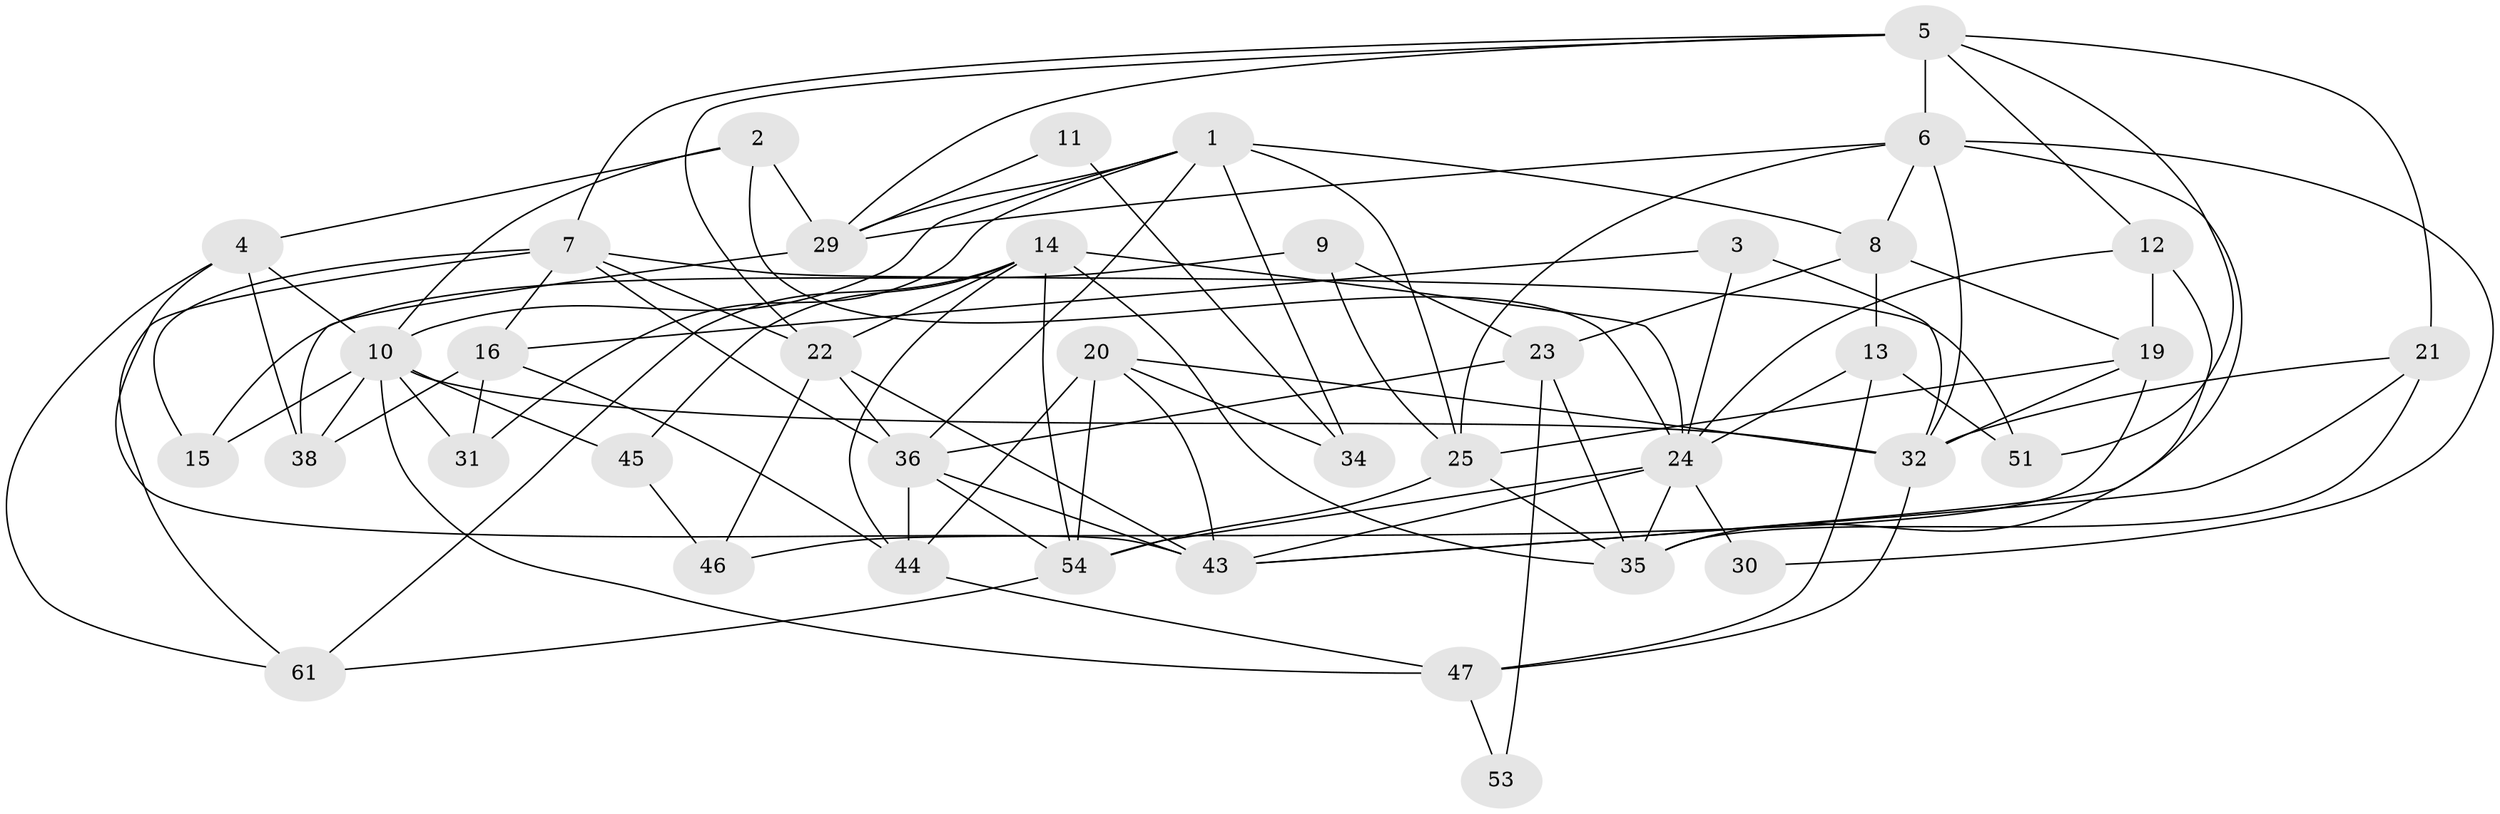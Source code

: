 // original degree distribution, {4: 0.38095238095238093, 3: 0.2222222222222222, 5: 0.25396825396825395, 2: 0.07936507936507936, 6: 0.06349206349206349}
// Generated by graph-tools (version 1.1) at 2025/11/02/27/25 16:11:19]
// undirected, 40 vertices, 99 edges
graph export_dot {
graph [start="1"]
  node [color=gray90,style=filled];
  1 [super="+28"];
  2 [super="+37"];
  3;
  4;
  5 [super="+17"];
  6 [super="+26"];
  7 [super="+52"];
  8;
  9 [super="+18"];
  10 [super="+58"];
  11;
  12 [super="+40"];
  13;
  14 [super="+49"];
  15;
  16 [super="+60"];
  19 [super="+55"];
  20 [super="+39"];
  21;
  22 [super="+27"];
  23 [super="+59"];
  24 [super="+41"];
  25 [super="+62"];
  29 [super="+33"];
  30;
  31;
  32 [super="+42"];
  34;
  35 [super="+56"];
  36 [super="+63"];
  38;
  43 [super="+48"];
  44 [super="+50"];
  45;
  46;
  47;
  51;
  53;
  54 [super="+57"];
  61;
  1 -- 8;
  1 -- 34;
  1 -- 29;
  1 -- 25 [weight=2];
  1 -- 10;
  1 -- 31;
  1 -- 36;
  2 -- 4;
  2 -- 24;
  2 -- 10;
  2 -- 29;
  3 -- 24;
  3 -- 32;
  3 -- 16;
  4 -- 43;
  4 -- 38;
  4 -- 61;
  4 -- 10;
  5 -- 6;
  5 -- 22;
  5 -- 21;
  5 -- 51;
  5 -- 12;
  5 -- 29;
  5 -- 7;
  6 -- 29;
  6 -- 43;
  6 -- 8;
  6 -- 32;
  6 -- 30;
  6 -- 25;
  7 -- 36;
  7 -- 51;
  7 -- 16;
  7 -- 22;
  7 -- 61;
  7 -- 15;
  8 -- 19;
  8 -- 13;
  8 -- 23;
  9 -- 15;
  9 -- 25;
  9 -- 23;
  10 -- 31;
  10 -- 47;
  10 -- 15;
  10 -- 38;
  10 -- 32;
  10 -- 45;
  11 -- 29;
  11 -- 34;
  12 -- 24;
  12 -- 19;
  12 -- 35;
  13 -- 47;
  13 -- 51;
  13 -- 24;
  14 -- 54;
  14 -- 35;
  14 -- 22;
  14 -- 44;
  14 -- 24;
  14 -- 61;
  14 -- 45;
  16 -- 44;
  16 -- 31;
  16 -- 38;
  19 -- 46;
  19 -- 32;
  19 -- 25;
  20 -- 44;
  20 -- 32;
  20 -- 34;
  20 -- 43;
  20 -- 54;
  21 -- 43;
  21 -- 32;
  21 -- 35;
  22 -- 43;
  22 -- 46;
  22 -- 36;
  23 -- 35;
  23 -- 53;
  23 -- 36;
  24 -- 30;
  24 -- 35;
  24 -- 54;
  24 -- 43;
  25 -- 35;
  25 -- 54;
  29 -- 38;
  32 -- 47;
  36 -- 54;
  36 -- 43;
  36 -- 44;
  44 -- 47;
  45 -- 46;
  47 -- 53;
  54 -- 61;
}
